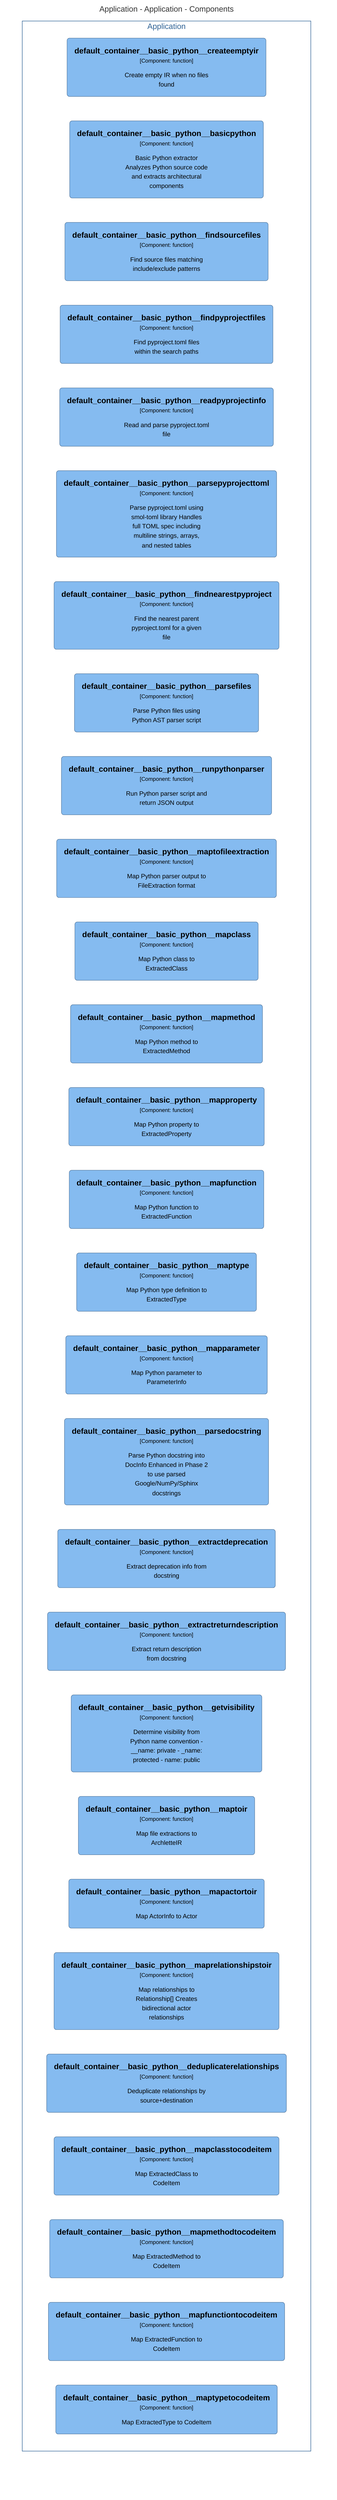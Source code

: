 graph TB
  linkStyle default fill:#ffffff

  subgraph diagram ["Application - Application - Components"]
    style diagram fill:#ffffff,stroke:#ffffff

    subgraph 8 ["Application"]
      style 8 fill:#ffffff,stroke:#2e6295,color:#2e6295

      163("<div style='font-weight: bold'>default_container__basic_python__findsourcefiles</div><div style='font-size: 70%; margin-top: 0px'>[Component: function]</div><div style='font-size: 80%; margin-top:10px'>Find source files matching<br />include/exclude patterns</div>")
      style 163 fill:#85bbf0,stroke:#5d82a8,color:#000000
      164("<div style='font-weight: bold'>default_container__basic_python__findpyprojectfiles</div><div style='font-size: 70%; margin-top: 0px'>[Component: function]</div><div style='font-size: 80%; margin-top:10px'>Find pyproject.toml files<br />within the search paths</div>")
      style 164 fill:#85bbf0,stroke:#5d82a8,color:#000000
      165("<div style='font-weight: bold'>default_container__basic_python__readpyprojectinfo</div><div style='font-size: 70%; margin-top: 0px'>[Component: function]</div><div style='font-size: 80%; margin-top:10px'>Read and parse pyproject.toml<br />file</div>")
      style 165 fill:#85bbf0,stroke:#5d82a8,color:#000000
      166("<div style='font-weight: bold'>default_container__basic_python__parsepyprojecttoml</div><div style='font-size: 70%; margin-top: 0px'>[Component: function]</div><div style='font-size: 80%; margin-top:10px'>Parse pyproject.toml using<br />smol-toml library Handles<br />full TOML spec including<br />multiline strings, arrays,<br />and nested tables</div>")
      style 166 fill:#85bbf0,stroke:#5d82a8,color:#000000
      167("<div style='font-weight: bold'>default_container__basic_python__findnearestpyproject</div><div style='font-size: 70%; margin-top: 0px'>[Component: function]</div><div style='font-size: 80%; margin-top:10px'>Find the nearest parent<br />pyproject.toml for a given<br />file</div>")
      style 167 fill:#85bbf0,stroke:#5d82a8,color:#000000
      168("<div style='font-weight: bold'>default_container__basic_python__parsefiles</div><div style='font-size: 70%; margin-top: 0px'>[Component: function]</div><div style='font-size: 80%; margin-top:10px'>Parse Python files using<br />Python AST parser script</div>")
      style 168 fill:#85bbf0,stroke:#5d82a8,color:#000000
      169("<div style='font-weight: bold'>default_container__basic_python__runpythonparser</div><div style='font-size: 70%; margin-top: 0px'>[Component: function]</div><div style='font-size: 80%; margin-top:10px'>Run Python parser script and<br />return JSON output</div>")
      style 169 fill:#85bbf0,stroke:#5d82a8,color:#000000
      170("<div style='font-weight: bold'>default_container__basic_python__maptofileextraction</div><div style='font-size: 70%; margin-top: 0px'>[Component: function]</div><div style='font-size: 80%; margin-top:10px'>Map Python parser output to<br />FileExtraction format</div>")
      style 170 fill:#85bbf0,stroke:#5d82a8,color:#000000
      171("<div style='font-weight: bold'>default_container__basic_python__mapclass</div><div style='font-size: 70%; margin-top: 0px'>[Component: function]</div><div style='font-size: 80%; margin-top:10px'>Map Python class to<br />ExtractedClass</div>")
      style 171 fill:#85bbf0,stroke:#5d82a8,color:#000000
      172("<div style='font-weight: bold'>default_container__basic_python__mapmethod</div><div style='font-size: 70%; margin-top: 0px'>[Component: function]</div><div style='font-size: 80%; margin-top:10px'>Map Python method to<br />ExtractedMethod</div>")
      style 172 fill:#85bbf0,stroke:#5d82a8,color:#000000
      173("<div style='font-weight: bold'>default_container__basic_python__mapproperty</div><div style='font-size: 70%; margin-top: 0px'>[Component: function]</div><div style='font-size: 80%; margin-top:10px'>Map Python property to<br />ExtractedProperty</div>")
      style 173 fill:#85bbf0,stroke:#5d82a8,color:#000000
      174("<div style='font-weight: bold'>default_container__basic_python__mapfunction</div><div style='font-size: 70%; margin-top: 0px'>[Component: function]</div><div style='font-size: 80%; margin-top:10px'>Map Python function to<br />ExtractedFunction</div>")
      style 174 fill:#85bbf0,stroke:#5d82a8,color:#000000
      175("<div style='font-weight: bold'>default_container__basic_python__maptype</div><div style='font-size: 70%; margin-top: 0px'>[Component: function]</div><div style='font-size: 80%; margin-top:10px'>Map Python type definition to<br />ExtractedType</div>")
      style 175 fill:#85bbf0,stroke:#5d82a8,color:#000000
      176("<div style='font-weight: bold'>default_container__basic_python__mapparameter</div><div style='font-size: 70%; margin-top: 0px'>[Component: function]</div><div style='font-size: 80%; margin-top:10px'>Map Python parameter to<br />ParameterInfo</div>")
      style 176 fill:#85bbf0,stroke:#5d82a8,color:#000000
      177("<div style='font-weight: bold'>default_container__basic_python__parsedocstring</div><div style='font-size: 70%; margin-top: 0px'>[Component: function]</div><div style='font-size: 80%; margin-top:10px'>Parse Python docstring into<br />DocInfo Enhanced in Phase 2<br />to use parsed<br />Google/NumPy/Sphinx<br />docstrings</div>")
      style 177 fill:#85bbf0,stroke:#5d82a8,color:#000000
      178("<div style='font-weight: bold'>default_container__basic_python__extractdeprecation</div><div style='font-size: 70%; margin-top: 0px'>[Component: function]</div><div style='font-size: 80%; margin-top:10px'>Extract deprecation info from<br />docstring</div>")
      style 178 fill:#85bbf0,stroke:#5d82a8,color:#000000
      179("<div style='font-weight: bold'>default_container__basic_python__extractreturndescription</div><div style='font-size: 70%; margin-top: 0px'>[Component: function]</div><div style='font-size: 80%; margin-top:10px'>Extract return description<br />from docstring</div>")
      style 179 fill:#85bbf0,stroke:#5d82a8,color:#000000
      180("<div style='font-weight: bold'>default_container__basic_python__getvisibility</div><div style='font-size: 70%; margin-top: 0px'>[Component: function]</div><div style='font-size: 80%; margin-top:10px'>Determine visibility from<br />Python name convention -<br />__name: private - _name:<br />protected - name: public</div>")
      style 180 fill:#85bbf0,stroke:#5d82a8,color:#000000
      181("<div style='font-weight: bold'>default_container__basic_python__maptoir</div><div style='font-size: 70%; margin-top: 0px'>[Component: function]</div><div style='font-size: 80%; margin-top:10px'>Map file extractions to<br />ArchletteIR</div>")
      style 181 fill:#85bbf0,stroke:#5d82a8,color:#000000
      182("<div style='font-weight: bold'>default_container__basic_python__mapactortoir</div><div style='font-size: 70%; margin-top: 0px'>[Component: function]</div><div style='font-size: 80%; margin-top:10px'>Map ActorInfo to Actor</div>")
      style 182 fill:#85bbf0,stroke:#5d82a8,color:#000000
      183("<div style='font-weight: bold'>default_container__basic_python__maprelationshipstoir</div><div style='font-size: 70%; margin-top: 0px'>[Component: function]</div><div style='font-size: 80%; margin-top:10px'>Map relationships to<br />Relationship[] Creates<br />bidirectional actor<br />relationships</div>")
      style 183 fill:#85bbf0,stroke:#5d82a8,color:#000000
      184("<div style='font-weight: bold'>default_container__basic_python__deduplicaterelationships</div><div style='font-size: 70%; margin-top: 0px'>[Component: function]</div><div style='font-size: 80%; margin-top:10px'>Deduplicate relationships by<br />source+destination</div>")
      style 184 fill:#85bbf0,stroke:#5d82a8,color:#000000
      185("<div style='font-weight: bold'>default_container__basic_python__mapclasstocodeitem</div><div style='font-size: 70%; margin-top: 0px'>[Component: function]</div><div style='font-size: 80%; margin-top:10px'>Map ExtractedClass to<br />CodeItem</div>")
      style 185 fill:#85bbf0,stroke:#5d82a8,color:#000000
      186("<div style='font-weight: bold'>default_container__basic_python__mapmethodtocodeitem</div><div style='font-size: 70%; margin-top: 0px'>[Component: function]</div><div style='font-size: 80%; margin-top:10px'>Map ExtractedMethod to<br />CodeItem</div>")
      style 186 fill:#85bbf0,stroke:#5d82a8,color:#000000
      187("<div style='font-weight: bold'>default_container__basic_python__mapfunctiontocodeitem</div><div style='font-size: 70%; margin-top: 0px'>[Component: function]</div><div style='font-size: 80%; margin-top:10px'>Map ExtractedFunction to<br />CodeItem</div>")
      style 187 fill:#85bbf0,stroke:#5d82a8,color:#000000
      188("<div style='font-weight: bold'>default_container__basic_python__maptypetocodeitem</div><div style='font-size: 70%; margin-top: 0px'>[Component: function]</div><div style='font-size: 80%; margin-top:10px'>Map ExtractedType to CodeItem</div>")
      style 188 fill:#85bbf0,stroke:#5d82a8,color:#000000
      82("<div style='font-weight: bold'>default_container__basic_python__createemptyir</div><div style='font-size: 70%; margin-top: 0px'>[Component: function]</div><div style='font-size: 80%; margin-top:10px'>Create empty IR when no files<br />found</div>")
      style 82 fill:#85bbf0,stroke:#5d82a8,color:#000000
      83("<div style='font-weight: bold'>default_container__basic_python__basicpython</div><div style='font-size: 70%; margin-top: 0px'>[Component: function]</div><div style='font-size: 80%; margin-top:10px'>Basic Python extractor<br />Analyzes Python source code<br />and extracts architectural<br />components</div>")
      style 83 fill:#85bbf0,stroke:#5d82a8,color:#000000
    end

  end